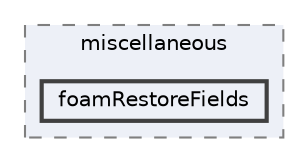 digraph "applications/utilities/miscellaneous/foamRestoreFields"
{
 // LATEX_PDF_SIZE
  bgcolor="transparent";
  edge [fontname=Helvetica,fontsize=10,labelfontname=Helvetica,labelfontsize=10];
  node [fontname=Helvetica,fontsize=10,shape=box,height=0.2,width=0.4];
  compound=true
  subgraph clusterdir_3210494cbdf79b7f44b411965daadab0 {
    graph [ bgcolor="#edf0f7", pencolor="grey50", label="miscellaneous", fontname=Helvetica,fontsize=10 style="filled,dashed", URL="dir_3210494cbdf79b7f44b411965daadab0.html",tooltip=""]
  dir_09c39b2281ae33f16a78b48a977762e3 [label="foamRestoreFields", fillcolor="#edf0f7", color="grey25", style="filled,bold", URL="dir_09c39b2281ae33f16a78b48a977762e3.html",tooltip=""];
  }
}
